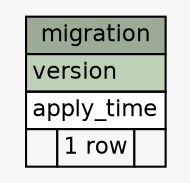 // dot 2.38.0 on Linux 4.4.0-71-generic
// SchemaSpy rev 590
digraph "migration" {
  graph [
    rankdir="RL"
    bgcolor="#f7f7f7"
    nodesep="0.18"
    ranksep="0.46"
    fontname="Helvetica"
    fontsize="11"
  ];
  node [
    fontname="Helvetica"
    fontsize="11"
    shape="plaintext"
  ];
  edge [
    arrowsize="0.8"
  ];
  "migration" [
    label=<
    <TABLE BORDER="0" CELLBORDER="1" CELLSPACING="0" BGCOLOR="#ffffff">
      <TR><TD COLSPAN="3" BGCOLOR="#9bab96" ALIGN="CENTER">migration</TD></TR>
      <TR><TD PORT="version" COLSPAN="3" BGCOLOR="#bed1b8" ALIGN="LEFT">version</TD></TR>
      <TR><TD PORT="apply_time" COLSPAN="3" ALIGN="LEFT">apply_time</TD></TR>
      <TR><TD ALIGN="LEFT" BGCOLOR="#f7f7f7">  </TD><TD ALIGN="RIGHT" BGCOLOR="#f7f7f7">1 row</TD><TD ALIGN="RIGHT" BGCOLOR="#f7f7f7">  </TD></TR>
    </TABLE>>
    URL="tables/migration.html"
    tooltip="migration"
  ];
}
